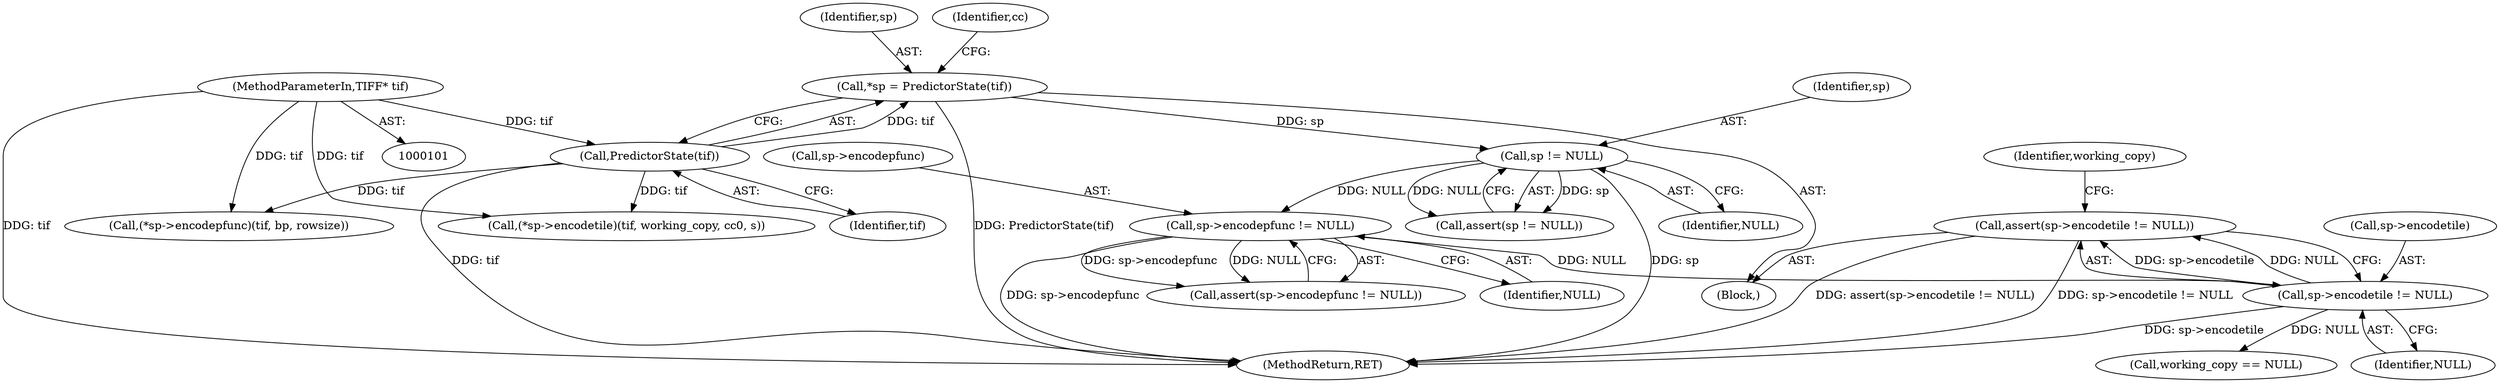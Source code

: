 digraph "0_libtiff_3ca657a8793dd011bf869695d72ad31c779c3cc1_2@API" {
"1000134" [label="(Call,assert(sp->encodetile != NULL))"];
"1000135" [label="(Call,sp->encodetile != NULL)"];
"1000129" [label="(Call,sp->encodepfunc != NULL)"];
"1000125" [label="(Call,sp != NULL)"];
"1000112" [label="(Call,*sp = PredictorState(tif))"];
"1000114" [label="(Call,PredictorState(tif))"];
"1000102" [label="(MethodParameterIn,TIFF* tif)"];
"1000139" [label="(Identifier,NULL)"];
"1000126" [label="(Identifier,sp)"];
"1000128" [label="(Call,assert(sp->encodepfunc != NULL))"];
"1000130" [label="(Call,sp->encodepfunc)"];
"1000141" [label="(Identifier,working_copy)"];
"1000113" [label="(Identifier,sp)"];
"1000119" [label="(Identifier,cc)"];
"1000136" [label="(Call,sp->encodetile)"];
"1000135" [label="(Call,sp->encodetile != NULL)"];
"1000147" [label="(Call,working_copy == NULL)"];
"1000124" [label="(Call,assert(sp != NULL))"];
"1000129" [label="(Call,sp->encodepfunc != NULL)"];
"1000133" [label="(Identifier,NULL)"];
"1000125" [label="(Call,sp != NULL)"];
"1000127" [label="(Identifier,NULL)"];
"1000187" [label="(Call,(*sp->encodepfunc)(tif, bp, rowsize))"];
"1000112" [label="(Call,*sp = PredictorState(tif))"];
"1000106" [label="(Block,)"];
"1000102" [label="(MethodParameterIn,TIFF* tif)"];
"1000115" [label="(Identifier,tif)"];
"1000134" [label="(Call,assert(sp->encodetile != NULL))"];
"1000114" [label="(Call,PredictorState(tif))"];
"1000208" [label="(MethodReturn,RET)"];
"1000199" [label="(Call,(*sp->encodetile)(tif, working_copy, cc0, s))"];
"1000134" -> "1000106"  [label="AST: "];
"1000134" -> "1000135"  [label="CFG: "];
"1000135" -> "1000134"  [label="AST: "];
"1000141" -> "1000134"  [label="CFG: "];
"1000134" -> "1000208"  [label="DDG: assert(sp->encodetile != NULL)"];
"1000134" -> "1000208"  [label="DDG: sp->encodetile != NULL"];
"1000135" -> "1000134"  [label="DDG: sp->encodetile"];
"1000135" -> "1000134"  [label="DDG: NULL"];
"1000135" -> "1000139"  [label="CFG: "];
"1000136" -> "1000135"  [label="AST: "];
"1000139" -> "1000135"  [label="AST: "];
"1000135" -> "1000208"  [label="DDG: sp->encodetile"];
"1000129" -> "1000135"  [label="DDG: NULL"];
"1000135" -> "1000147"  [label="DDG: NULL"];
"1000129" -> "1000128"  [label="AST: "];
"1000129" -> "1000133"  [label="CFG: "];
"1000130" -> "1000129"  [label="AST: "];
"1000133" -> "1000129"  [label="AST: "];
"1000128" -> "1000129"  [label="CFG: "];
"1000129" -> "1000208"  [label="DDG: sp->encodepfunc"];
"1000129" -> "1000128"  [label="DDG: sp->encodepfunc"];
"1000129" -> "1000128"  [label="DDG: NULL"];
"1000125" -> "1000129"  [label="DDG: NULL"];
"1000125" -> "1000124"  [label="AST: "];
"1000125" -> "1000127"  [label="CFG: "];
"1000126" -> "1000125"  [label="AST: "];
"1000127" -> "1000125"  [label="AST: "];
"1000124" -> "1000125"  [label="CFG: "];
"1000125" -> "1000208"  [label="DDG: sp"];
"1000125" -> "1000124"  [label="DDG: sp"];
"1000125" -> "1000124"  [label="DDG: NULL"];
"1000112" -> "1000125"  [label="DDG: sp"];
"1000112" -> "1000106"  [label="AST: "];
"1000112" -> "1000114"  [label="CFG: "];
"1000113" -> "1000112"  [label="AST: "];
"1000114" -> "1000112"  [label="AST: "];
"1000119" -> "1000112"  [label="CFG: "];
"1000112" -> "1000208"  [label="DDG: PredictorState(tif)"];
"1000114" -> "1000112"  [label="DDG: tif"];
"1000114" -> "1000115"  [label="CFG: "];
"1000115" -> "1000114"  [label="AST: "];
"1000114" -> "1000208"  [label="DDG: tif"];
"1000102" -> "1000114"  [label="DDG: tif"];
"1000114" -> "1000187"  [label="DDG: tif"];
"1000114" -> "1000199"  [label="DDG: tif"];
"1000102" -> "1000101"  [label="AST: "];
"1000102" -> "1000208"  [label="DDG: tif"];
"1000102" -> "1000187"  [label="DDG: tif"];
"1000102" -> "1000199"  [label="DDG: tif"];
}
